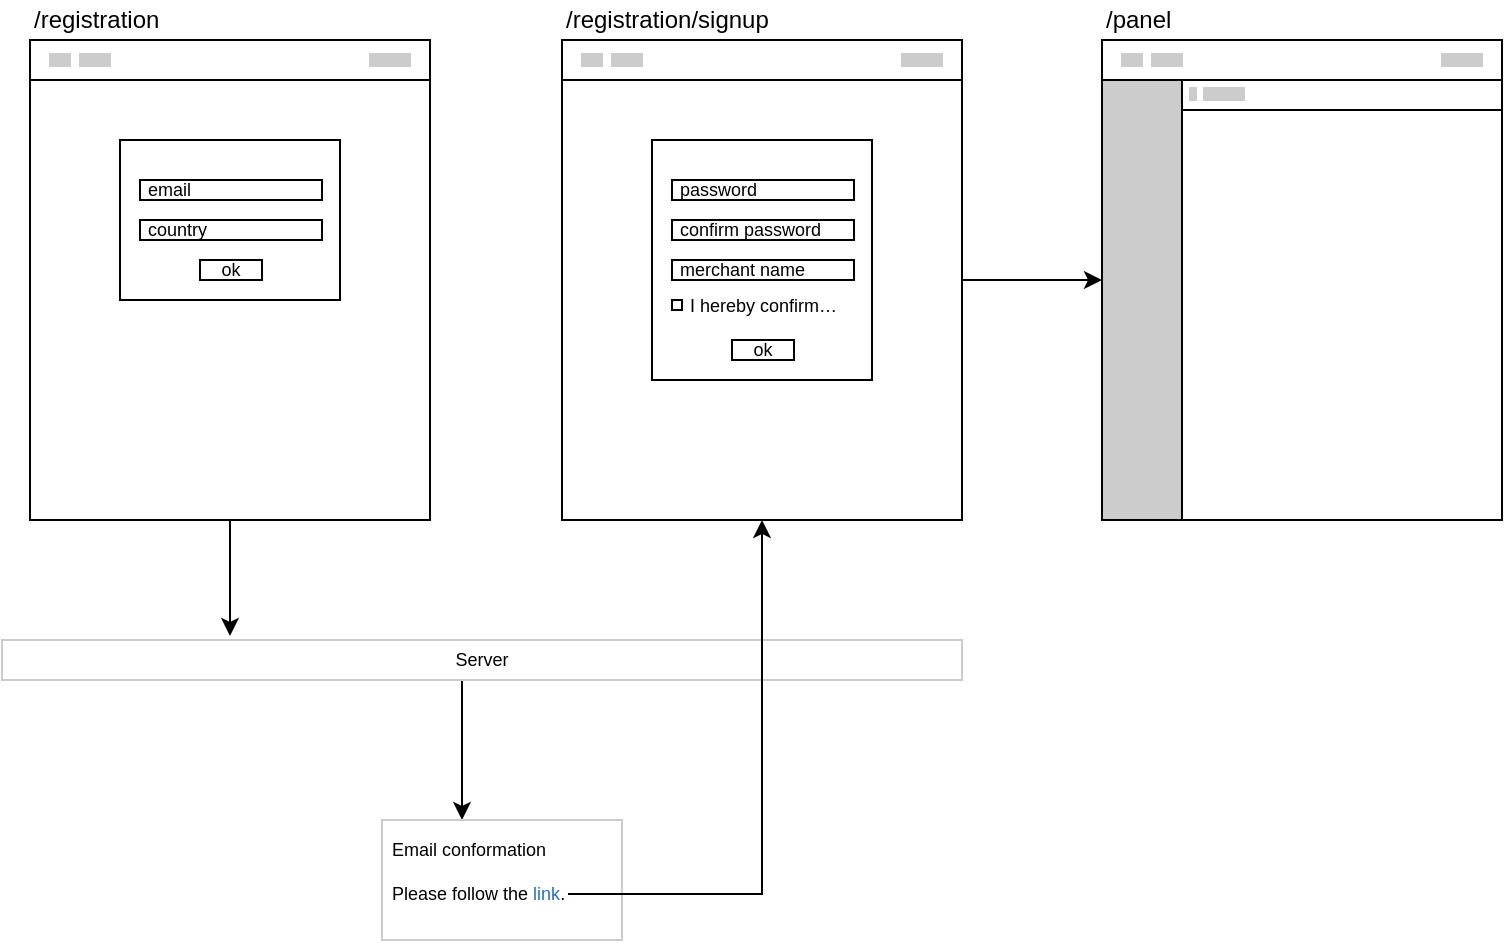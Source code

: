 <mxfile version="16.5.6" type="github">
  <diagram id="omHBBeMSf9l5lSfsDN5o" name="Page-1">
    <mxGraphModel dx="1186" dy="714" grid="1" gridSize="10" guides="1" tooltips="1" connect="1" arrows="1" fold="1" page="1" pageScale="1" pageWidth="827" pageHeight="1169" math="0" shadow="0">
      <root>
        <mxCell id="0" />
        <mxCell id="1" parent="0" />
        <mxCell id="b9ewCz2hKgQvcegioCHJ-2" value="" style="group" vertex="1" connectable="0" parent="1">
          <mxGeometry x="71" y="110" width="200" height="260" as="geometry" />
        </mxCell>
        <mxCell id="b9ewCz2hKgQvcegioCHJ-3" value="" style="group" vertex="1" connectable="0" parent="b9ewCz2hKgQvcegioCHJ-2">
          <mxGeometry y="20" width="200" height="240" as="geometry" />
        </mxCell>
        <mxCell id="b9ewCz2hKgQvcegioCHJ-4" value="" style="rounded=0;whiteSpace=wrap;html=1;" vertex="1" parent="b9ewCz2hKgQvcegioCHJ-3">
          <mxGeometry width="200" height="240" as="geometry" />
        </mxCell>
        <mxCell id="b9ewCz2hKgQvcegioCHJ-5" value="" style="rounded=0;whiteSpace=wrap;html=1;" vertex="1" parent="b9ewCz2hKgQvcegioCHJ-3">
          <mxGeometry width="200" height="20" as="geometry" />
        </mxCell>
        <mxCell id="b9ewCz2hKgQvcegioCHJ-6" value="" style="rounded=0;whiteSpace=wrap;html=1;fillColor=#CCCCCC;strokeColor=#CCCCCC;" vertex="1" parent="b9ewCz2hKgQvcegioCHJ-3">
          <mxGeometry x="10" y="7" width="10" height="6" as="geometry" />
        </mxCell>
        <mxCell id="b9ewCz2hKgQvcegioCHJ-7" value="" style="rounded=0;whiteSpace=wrap;html=1;fillColor=#CCCCCC;strokeColor=#CCCCCC;" vertex="1" parent="b9ewCz2hKgQvcegioCHJ-3">
          <mxGeometry x="170" y="7" width="20" height="6" as="geometry" />
        </mxCell>
        <mxCell id="b9ewCz2hKgQvcegioCHJ-8" value="" style="rounded=0;whiteSpace=wrap;html=1;fillColor=#CCCCCC;strokeColor=#CCCCCC;" vertex="1" parent="b9ewCz2hKgQvcegioCHJ-3">
          <mxGeometry x="25" y="7" width="15" height="6" as="geometry" />
        </mxCell>
        <mxCell id="b9ewCz2hKgQvcegioCHJ-9" value="" style="rounded=0;whiteSpace=wrap;html=1;" vertex="1" parent="b9ewCz2hKgQvcegioCHJ-3">
          <mxGeometry x="45" y="50" width="110" height="80" as="geometry" />
        </mxCell>
        <mxCell id="b9ewCz2hKgQvcegioCHJ-10" value="/registration" style="text;html=1;strokeColor=none;fillColor=none;align=left;verticalAlign=middle;whiteSpace=wrap;rounded=0;fontSize=12;" vertex="1" parent="b9ewCz2hKgQvcegioCHJ-2">
          <mxGeometry width="200" height="20" as="geometry" />
        </mxCell>
        <mxCell id="b9ewCz2hKgQvcegioCHJ-11" value="email" style="rounded=0;whiteSpace=wrap;html=1;fontSize=9;align=left;spacingLeft=2;" vertex="1" parent="b9ewCz2hKgQvcegioCHJ-2">
          <mxGeometry x="55" y="90" width="91" height="10" as="geometry" />
        </mxCell>
        <mxCell id="b9ewCz2hKgQvcegioCHJ-12" value="country" style="rounded=0;whiteSpace=wrap;html=1;fontSize=9;align=left;spacingLeft=2;" vertex="1" parent="b9ewCz2hKgQvcegioCHJ-2">
          <mxGeometry x="55" y="110" width="91" height="10" as="geometry" />
        </mxCell>
        <mxCell id="b9ewCz2hKgQvcegioCHJ-13" value="ok" style="rounded=0;whiteSpace=wrap;html=1;fontSize=9;spacing=0;" vertex="1" parent="b9ewCz2hKgQvcegioCHJ-2">
          <mxGeometry x="85" y="130" width="31" height="10" as="geometry" />
        </mxCell>
        <mxCell id="b9ewCz2hKgQvcegioCHJ-14" style="edgeStyle=elbowEdgeStyle;rounded=0;orthogonalLoop=1;jettySize=auto;html=1;entryX=0.333;entryY=0;entryDx=0;entryDy=0;entryPerimeter=0;fontSize=9;fontColor=#2671BD;" edge="1" parent="1" source="b9ewCz2hKgQvcegioCHJ-15" target="b9ewCz2hKgQvcegioCHJ-17">
          <mxGeometry relative="1" as="geometry" />
        </mxCell>
        <mxCell id="b9ewCz2hKgQvcegioCHJ-15" value="Server" style="rounded=0;whiteSpace=wrap;html=1;fontSize=9;strokeColor=#CCCCCC;fillColor=#FFFFFF;" vertex="1" parent="1">
          <mxGeometry x="57" y="430" width="480" height="20" as="geometry" />
        </mxCell>
        <mxCell id="b9ewCz2hKgQvcegioCHJ-16" style="edgeStyle=elbowEdgeStyle;rounded=0;orthogonalLoop=1;jettySize=auto;html=1;entryX=0.238;entryY=-0.1;entryDx=0;entryDy=0;entryPerimeter=0;fontSize=9;" edge="1" parent="1" source="b9ewCz2hKgQvcegioCHJ-4" target="b9ewCz2hKgQvcegioCHJ-15">
          <mxGeometry relative="1" as="geometry" />
        </mxCell>
        <mxCell id="b9ewCz2hKgQvcegioCHJ-17" value="Email conformation&lt;br&gt;&lt;br&gt;Please follow the &lt;font color=&quot;#2671bd&quot;&gt;link&lt;/font&gt;." style="rounded=0;whiteSpace=wrap;html=1;fontSize=9;strokeColor=#CCCCCC;fillColor=#FFFFFF;align=left;verticalAlign=top;spacing=5;" vertex="1" parent="1">
          <mxGeometry x="247" y="520" width="120" height="60" as="geometry" />
        </mxCell>
        <mxCell id="b9ewCz2hKgQvcegioCHJ-18" value="" style="endArrow=classic;html=1;rounded=0;fontSize=9;fontColor=#2671BD;edgeStyle=elbowEdgeStyle;elbow=vertical;entryX=0.5;entryY=1;entryDx=0;entryDy=0;" edge="1" parent="1" target="b9ewCz2hKgQvcegioCHJ-22">
          <mxGeometry width="50" height="50" relative="1" as="geometry">
            <mxPoint x="340" y="557" as="sourcePoint" />
            <mxPoint x="367" y="380" as="targetPoint" />
            <Array as="points">
              <mxPoint x="387" y="557" />
            </Array>
          </mxGeometry>
        </mxCell>
        <mxCell id="b9ewCz2hKgQvcegioCHJ-19" value="" style="group" vertex="1" connectable="0" parent="1">
          <mxGeometry x="337" y="110" width="200" height="260" as="geometry" />
        </mxCell>
        <mxCell id="b9ewCz2hKgQvcegioCHJ-20" value="" style="group" vertex="1" connectable="0" parent="b9ewCz2hKgQvcegioCHJ-19">
          <mxGeometry width="200" height="260" as="geometry" />
        </mxCell>
        <mxCell id="b9ewCz2hKgQvcegioCHJ-21" value="" style="group" vertex="1" connectable="0" parent="b9ewCz2hKgQvcegioCHJ-20">
          <mxGeometry y="20" width="200" height="240" as="geometry" />
        </mxCell>
        <mxCell id="b9ewCz2hKgQvcegioCHJ-22" value="" style="rounded=0;whiteSpace=wrap;html=1;" vertex="1" parent="b9ewCz2hKgQvcegioCHJ-21">
          <mxGeometry width="200" height="240" as="geometry" />
        </mxCell>
        <mxCell id="b9ewCz2hKgQvcegioCHJ-23" value="" style="rounded=0;whiteSpace=wrap;html=1;" vertex="1" parent="b9ewCz2hKgQvcegioCHJ-21">
          <mxGeometry width="200" height="20" as="geometry" />
        </mxCell>
        <mxCell id="b9ewCz2hKgQvcegioCHJ-24" value="" style="rounded=0;whiteSpace=wrap;html=1;fillColor=#CCCCCC;strokeColor=#CCCCCC;" vertex="1" parent="b9ewCz2hKgQvcegioCHJ-21">
          <mxGeometry x="10" y="7" width="10" height="6" as="geometry" />
        </mxCell>
        <mxCell id="b9ewCz2hKgQvcegioCHJ-25" value="" style="rounded=0;whiteSpace=wrap;html=1;fillColor=#CCCCCC;strokeColor=#CCCCCC;" vertex="1" parent="b9ewCz2hKgQvcegioCHJ-21">
          <mxGeometry x="170" y="7" width="20" height="6" as="geometry" />
        </mxCell>
        <mxCell id="b9ewCz2hKgQvcegioCHJ-26" value="" style="rounded=0;whiteSpace=wrap;html=1;fillColor=#CCCCCC;strokeColor=#CCCCCC;" vertex="1" parent="b9ewCz2hKgQvcegioCHJ-21">
          <mxGeometry x="25" y="7" width="15" height="6" as="geometry" />
        </mxCell>
        <mxCell id="b9ewCz2hKgQvcegioCHJ-27" value="" style="rounded=0;whiteSpace=wrap;html=1;" vertex="1" parent="b9ewCz2hKgQvcegioCHJ-21">
          <mxGeometry x="45" y="50" width="110" height="120" as="geometry" />
        </mxCell>
        <mxCell id="b9ewCz2hKgQvcegioCHJ-28" value="I hereby confirm…" style="text;html=1;strokeColor=none;fillColor=none;align=left;verticalAlign=middle;whiteSpace=wrap;rounded=0;fontSize=9;" vertex="1" parent="b9ewCz2hKgQvcegioCHJ-21">
          <mxGeometry x="62" y="128" width="78" height="10" as="geometry" />
        </mxCell>
        <mxCell id="b9ewCz2hKgQvcegioCHJ-29" value="/registration/signup" style="text;html=1;strokeColor=none;fillColor=none;align=left;verticalAlign=middle;whiteSpace=wrap;rounded=0;fontSize=12;" vertex="1" parent="b9ewCz2hKgQvcegioCHJ-20">
          <mxGeometry width="200" height="20" as="geometry" />
        </mxCell>
        <mxCell id="b9ewCz2hKgQvcegioCHJ-30" value="password" style="rounded=0;whiteSpace=wrap;html=1;fontSize=9;align=left;spacingLeft=2;" vertex="1" parent="b9ewCz2hKgQvcegioCHJ-20">
          <mxGeometry x="55" y="90" width="91" height="10" as="geometry" />
        </mxCell>
        <mxCell id="b9ewCz2hKgQvcegioCHJ-31" value="confirm password" style="rounded=0;whiteSpace=wrap;html=1;fontSize=9;align=left;spacingLeft=2;" vertex="1" parent="b9ewCz2hKgQvcegioCHJ-20">
          <mxGeometry x="55" y="110" width="91" height="10" as="geometry" />
        </mxCell>
        <mxCell id="b9ewCz2hKgQvcegioCHJ-32" value="ok" style="rounded=0;whiteSpace=wrap;html=1;fontSize=9;spacing=0;" vertex="1" parent="b9ewCz2hKgQvcegioCHJ-20">
          <mxGeometry x="85" y="170" width="31" height="10" as="geometry" />
        </mxCell>
        <mxCell id="b9ewCz2hKgQvcegioCHJ-33" value="merchant name" style="rounded=0;whiteSpace=wrap;html=1;fontSize=9;align=left;spacingLeft=2;" vertex="1" parent="b9ewCz2hKgQvcegioCHJ-19">
          <mxGeometry x="55" y="130" width="91" height="10" as="geometry" />
        </mxCell>
        <mxCell id="b9ewCz2hKgQvcegioCHJ-34" value="" style="rounded=0;whiteSpace=wrap;html=1;fontSize=9;spacing=0;" vertex="1" parent="b9ewCz2hKgQvcegioCHJ-19">
          <mxGeometry x="55" y="150" width="5" height="5" as="geometry" />
        </mxCell>
        <mxCell id="b9ewCz2hKgQvcegioCHJ-35" value="" style="group" vertex="1" connectable="0" parent="1">
          <mxGeometry x="607" y="110" width="200" height="260" as="geometry" />
        </mxCell>
        <mxCell id="b9ewCz2hKgQvcegioCHJ-36" value="" style="group" vertex="1" connectable="0" parent="b9ewCz2hKgQvcegioCHJ-35">
          <mxGeometry width="200" height="260" as="geometry" />
        </mxCell>
        <mxCell id="b9ewCz2hKgQvcegioCHJ-37" value="" style="group" vertex="1" connectable="0" parent="b9ewCz2hKgQvcegioCHJ-36">
          <mxGeometry width="200" height="260" as="geometry" />
        </mxCell>
        <mxCell id="b9ewCz2hKgQvcegioCHJ-38" value="" style="group" vertex="1" connectable="0" parent="b9ewCz2hKgQvcegioCHJ-37">
          <mxGeometry y="20" width="200" height="240" as="geometry" />
        </mxCell>
        <mxCell id="b9ewCz2hKgQvcegioCHJ-39" value="" style="rounded=0;whiteSpace=wrap;html=1;" vertex="1" parent="b9ewCz2hKgQvcegioCHJ-38">
          <mxGeometry width="200" height="240" as="geometry" />
        </mxCell>
        <mxCell id="b9ewCz2hKgQvcegioCHJ-40" value="" style="rounded=0;whiteSpace=wrap;html=1;" vertex="1" parent="b9ewCz2hKgQvcegioCHJ-38">
          <mxGeometry width="200" height="20" as="geometry" />
        </mxCell>
        <mxCell id="b9ewCz2hKgQvcegioCHJ-41" value="" style="rounded=0;whiteSpace=wrap;html=1;fillColor=#CCCCCC;strokeColor=#CCCCCC;" vertex="1" parent="b9ewCz2hKgQvcegioCHJ-38">
          <mxGeometry x="10" y="7" width="10" height="6" as="geometry" />
        </mxCell>
        <mxCell id="b9ewCz2hKgQvcegioCHJ-42" value="" style="rounded=0;whiteSpace=wrap;html=1;fillColor=#CCCCCC;strokeColor=#CCCCCC;" vertex="1" parent="b9ewCz2hKgQvcegioCHJ-38">
          <mxGeometry x="170" y="7" width="20" height="6" as="geometry" />
        </mxCell>
        <mxCell id="b9ewCz2hKgQvcegioCHJ-43" value="" style="rounded=0;whiteSpace=wrap;html=1;fillColor=#CCCCCC;strokeColor=#CCCCCC;" vertex="1" parent="b9ewCz2hKgQvcegioCHJ-38">
          <mxGeometry x="25" y="7" width="15" height="6" as="geometry" />
        </mxCell>
        <mxCell id="b9ewCz2hKgQvcegioCHJ-44" value="" style="rounded=0;whiteSpace=wrap;html=1;fillColor=#CCCCCC;" vertex="1" parent="b9ewCz2hKgQvcegioCHJ-38">
          <mxGeometry y="20" width="40" height="220" as="geometry" />
        </mxCell>
        <mxCell id="b9ewCz2hKgQvcegioCHJ-45" value="/panel" style="text;html=1;strokeColor=none;fillColor=none;align=left;verticalAlign=middle;whiteSpace=wrap;rounded=0;fontSize=12;" vertex="1" parent="b9ewCz2hKgQvcegioCHJ-37">
          <mxGeometry width="200" height="20" as="geometry" />
        </mxCell>
        <mxCell id="b9ewCz2hKgQvcegioCHJ-46" value="" style="rounded=0;whiteSpace=wrap;html=1;" vertex="1" parent="b9ewCz2hKgQvcegioCHJ-35">
          <mxGeometry x="40" y="40" width="160" height="15" as="geometry" />
        </mxCell>
        <mxCell id="b9ewCz2hKgQvcegioCHJ-47" value="" style="rounded=0;whiteSpace=wrap;html=1;fillColor=#CCCCCC;strokeColor=#CCCCCC;" vertex="1" parent="b9ewCz2hKgQvcegioCHJ-35">
          <mxGeometry x="44" y="44" width="3" height="6" as="geometry" />
        </mxCell>
        <mxCell id="b9ewCz2hKgQvcegioCHJ-48" value="" style="rounded=0;whiteSpace=wrap;html=1;fillColor=#CCCCCC;strokeColor=#CCCCCC;" vertex="1" parent="b9ewCz2hKgQvcegioCHJ-35">
          <mxGeometry x="51" y="44" width="20" height="6" as="geometry" />
        </mxCell>
        <mxCell id="b9ewCz2hKgQvcegioCHJ-49" style="edgeStyle=elbowEdgeStyle;rounded=0;orthogonalLoop=1;jettySize=auto;elbow=vertical;html=1;" edge="1" parent="1" source="b9ewCz2hKgQvcegioCHJ-22" target="b9ewCz2hKgQvcegioCHJ-39">
          <mxGeometry relative="1" as="geometry" />
        </mxCell>
      </root>
    </mxGraphModel>
  </diagram>
</mxfile>
